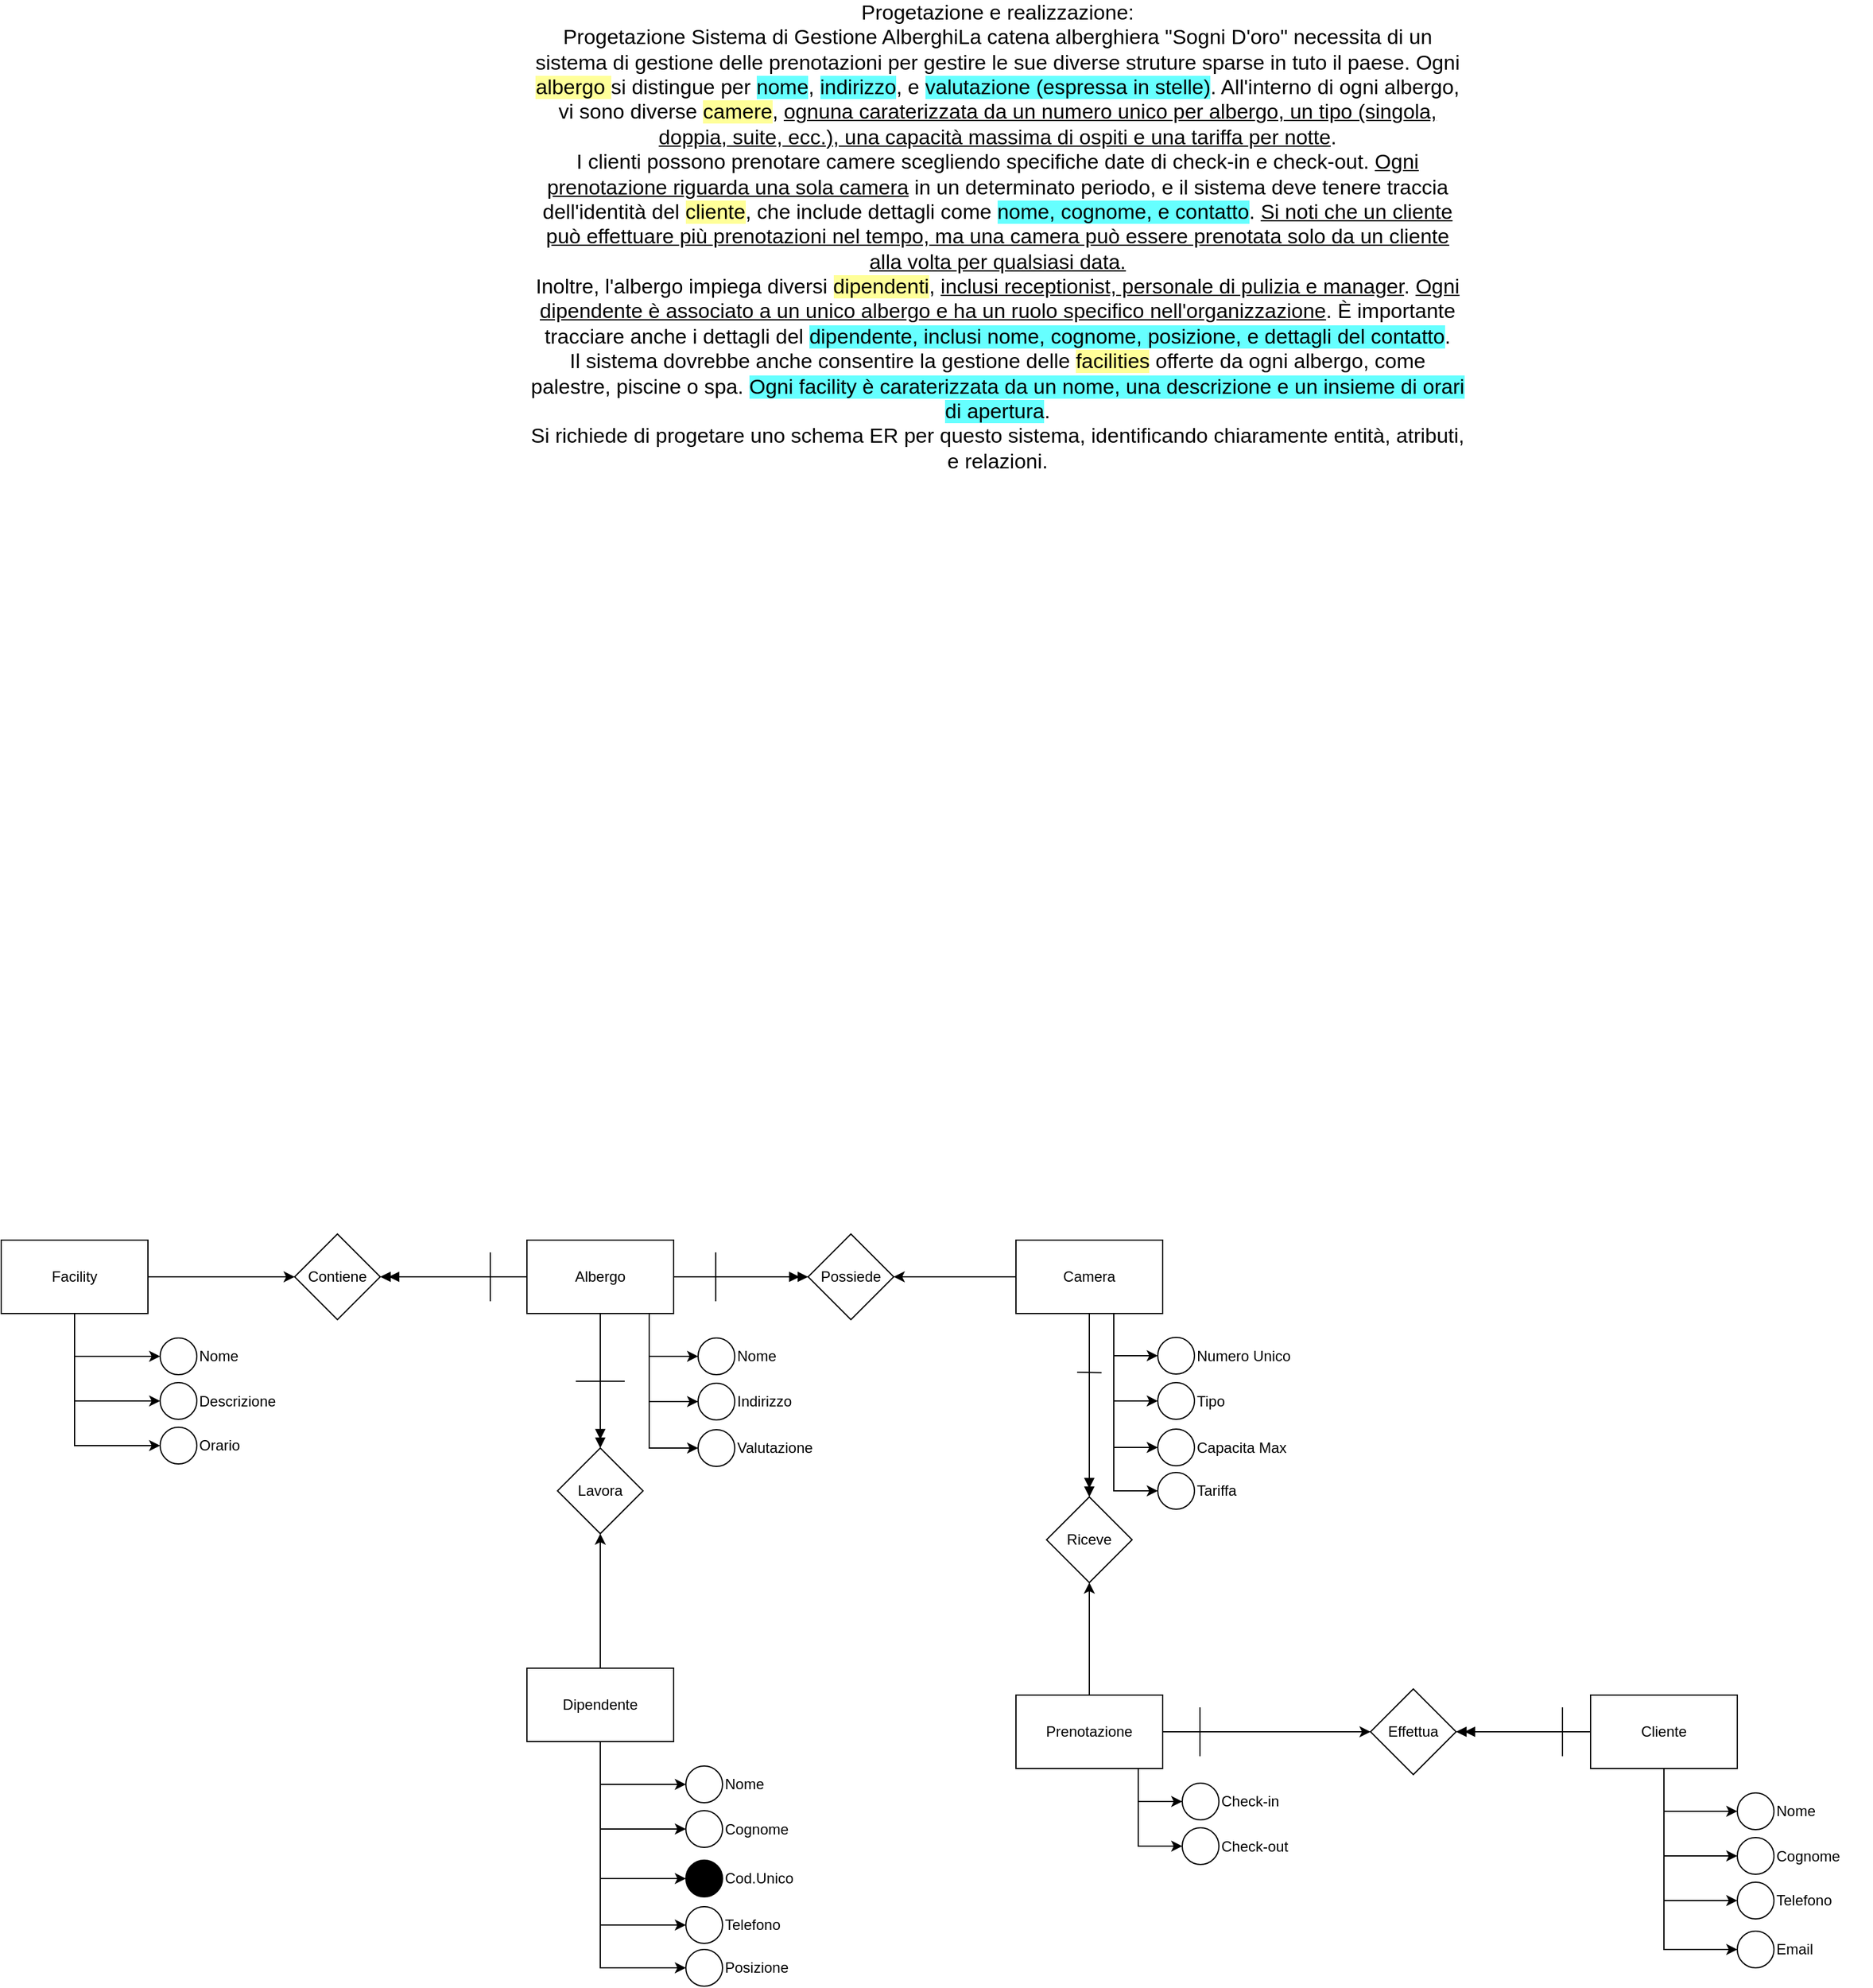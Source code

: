 <mxfile version="23.1.5" type="device">
  <diagram name="Albergo" id="auqcSkG2RdUyr-4I1fST">
    <mxGraphModel dx="1877" dy="629" grid="1" gridSize="10" guides="1" tooltips="1" connect="1" arrows="1" fold="1" page="1" pageScale="1" pageWidth="827" pageHeight="1169" math="0" shadow="0">
      <root>
        <mxCell id="0" />
        <mxCell id="1" parent="0" />
        <mxCell id="b9ujsR0PrLd3KGUeFNNG-1" value="&lt;div style=&quot;font-size: 17px;&quot;&gt;&lt;font style=&quot;font-size: 17px;&quot;&gt;Progetazione e realizzazione:&lt;/font&gt;&lt;/div&gt;&lt;div style=&quot;font-size: 17px;&quot;&gt;&lt;font style=&quot;font-size: 17px;&quot;&gt;Progetazione Sistema di Gestione AlberghiLa catena alberghiera &quot;Sogni D&#39;oro&quot; necessita di un sistema di gestione delle prenotazioni per gestire le sue diverse struture sparse in tuto il paese. Ogni &lt;span style=&quot;background-color: rgb(255, 255, 153);&quot;&gt;albergo &lt;/span&gt;si distingue per &lt;span style=&quot;background-color: rgb(102, 255, 255);&quot;&gt;nome&lt;/span&gt;, &lt;span style=&quot;background-color: rgb(102, 255, 255);&quot;&gt;indirizzo&lt;/span&gt;, e &lt;span style=&quot;background-color: rgb(102, 255, 255);&quot;&gt;valutazione (espressa in stelle)&lt;/span&gt;. All&#39;interno di ogni albergo, vi sono diverse &lt;span style=&quot;background-color: rgb(255, 255, 153);&quot;&gt;camere&lt;/span&gt;, &lt;u&gt;ognuna caraterizzata da un numero unico per albergo, un tipo (singola, doppia, suite, ecc.), una capacità massima di ospiti e una tariffa per notte&lt;/u&gt;.&lt;/font&gt;&lt;/div&gt;&lt;div style=&quot;font-size: 17px;&quot;&gt;&lt;font style=&quot;font-size: 17px;&quot;&gt;I clienti possono prenotare camere scegliendo specifiche date di check-in e check-out. &lt;u&gt;Ogni prenotazione riguarda una sola camera&lt;/u&gt; in un determinato periodo, e il sistema deve tenere traccia dell&#39;identità del &lt;span style=&quot;background-color: rgb(255, 255, 153);&quot;&gt;cliente&lt;/span&gt;, che include dettagli come &lt;span style=&quot;background-color: rgb(102, 255, 255);&quot;&gt;nome, cognome, e contatto&lt;/span&gt;. &lt;u&gt;Si noti che un cliente può effettuare più prenotazioni nel tempo, ma una camera può essere prenotata solo da un cliente alla volta per qualsiasi data.&lt;/u&gt;&lt;/font&gt;&lt;/div&gt;&lt;div style=&quot;font-size: 17px;&quot;&gt;&lt;font style=&quot;font-size: 17px;&quot;&gt;Inoltre, l&#39;albergo impiega diversi &lt;span style=&quot;background-color: rgb(255, 255, 153);&quot;&gt;dipendenti&lt;/span&gt;, &lt;u&gt;inclusi receptionist, personale di pulizia e manager&lt;/u&gt;. &lt;u&gt;Ogni dipendente è associato a un unico albergo e ha un ruolo specifico nell&#39;organizzazione&lt;/u&gt;. È importante tracciare anche i dettagli del &lt;span style=&quot;background-color: rgb(102, 255, 255);&quot;&gt;dipendente, inclusi nome, cognome, posizione, e dettagli del contatto&lt;/span&gt;.&lt;/font&gt;&lt;/div&gt;&lt;div style=&quot;font-size: 17px;&quot;&gt;&lt;font style=&quot;font-size: 17px;&quot;&gt;Il sistema dovrebbe anche consentire la gestione delle &lt;span style=&quot;background-color: rgb(255, 255, 153);&quot;&gt;facilities&lt;/span&gt; offerte da ogni albergo, come palestre, piscine o spa. &lt;span style=&quot;background-color: rgb(102, 255, 255);&quot;&gt;Ogni facility è caraterizzata da un nome, una descrizione e un insieme di orari di apertura&lt;/span&gt;.&lt;/font&gt;&lt;/div&gt;&lt;div style=&quot;font-size: 17px;&quot;&gt;&lt;font style=&quot;font-size: 17px;&quot;&gt;Si richiede di progetare uno schema ER per questo sistema, identificando chiaramente entità, atributi, e relazioni.&lt;/font&gt;&lt;/div&gt;&lt;font style=&quot;font-size: 17px;&quot;&gt;&lt;span dir=&quot;ltr&quot; class=&quot;ui-provider a b c d e f g h i j k l m n o p q r s t u v w x y z ab ac ae af ag ah ai aj ak&quot;&gt;&lt;/span&gt;&lt;/font&gt;" style="text;html=1;align=center;verticalAlign=middle;whiteSpace=wrap;rounded=0;" parent="1" vertex="1">
          <mxGeometry x="30" y="10" width="770" height="380" as="geometry" />
        </mxCell>
        <mxCell id="b9ujsR0PrLd3KGUeFNNG-13" style="edgeStyle=orthogonalEdgeStyle;rounded=0;orthogonalLoop=1;jettySize=auto;html=1;exitX=0.5;exitY=1;exitDx=0;exitDy=0;entryX=0;entryY=0.5;entryDx=0;entryDy=0;" parent="1" source="b9ujsR0PrLd3KGUeFNNG-2" target="b9ujsR0PrLd3KGUeFNNG-7" edge="1">
          <mxGeometry relative="1" as="geometry">
            <Array as="points">
              <mxPoint x="130" y="1080" />
              <mxPoint x="130" y="1115" />
            </Array>
          </mxGeometry>
        </mxCell>
        <mxCell id="b9ujsR0PrLd3KGUeFNNG-14" style="edgeStyle=orthogonalEdgeStyle;rounded=0;orthogonalLoop=1;jettySize=auto;html=1;exitX=0.5;exitY=1;exitDx=0;exitDy=0;entryX=0;entryY=0.5;entryDx=0;entryDy=0;" parent="1" source="b9ujsR0PrLd3KGUeFNNG-2" target="b9ujsR0PrLd3KGUeFNNG-9" edge="1">
          <mxGeometry relative="1" as="geometry">
            <Array as="points">
              <mxPoint x="130" y="1080" />
              <mxPoint x="130" y="1152" />
            </Array>
          </mxGeometry>
        </mxCell>
        <mxCell id="b9ujsR0PrLd3KGUeFNNG-15" style="edgeStyle=orthogonalEdgeStyle;rounded=0;orthogonalLoop=1;jettySize=auto;html=1;exitX=0.5;exitY=1;exitDx=0;exitDy=0;entryX=0;entryY=0.5;entryDx=0;entryDy=0;" parent="1" source="b9ujsR0PrLd3KGUeFNNG-2" target="b9ujsR0PrLd3KGUeFNNG-11" edge="1">
          <mxGeometry relative="1" as="geometry">
            <Array as="points">
              <mxPoint x="130" y="1080" />
              <mxPoint x="130" y="1190" />
            </Array>
          </mxGeometry>
        </mxCell>
        <mxCell id="b9ujsR0PrLd3KGUeFNNG-91" style="edgeStyle=orthogonalEdgeStyle;rounded=0;orthogonalLoop=1;jettySize=auto;html=1;exitX=0.5;exitY=1;exitDx=0;exitDy=0;entryX=0.5;entryY=0;entryDx=0;entryDy=0;endArrow=doubleBlock;endFill=1;" parent="1" source="b9ujsR0PrLd3KGUeFNNG-2" target="b9ujsR0PrLd3KGUeFNNG-89" edge="1">
          <mxGeometry relative="1" as="geometry" />
        </mxCell>
        <mxCell id="b9ujsR0PrLd3KGUeFNNG-93" style="edgeStyle=orthogonalEdgeStyle;rounded=0;orthogonalLoop=1;jettySize=auto;html=1;exitX=0;exitY=0.5;exitDx=0;exitDy=0;entryX=1;entryY=0.5;entryDx=0;entryDy=0;endArrow=doubleBlock;endFill=1;" parent="1" source="b9ujsR0PrLd3KGUeFNNG-2" target="b9ujsR0PrLd3KGUeFNNG-92" edge="1">
          <mxGeometry relative="1" as="geometry" />
        </mxCell>
        <mxCell id="b9ujsR0PrLd3KGUeFNNG-96" style="edgeStyle=orthogonalEdgeStyle;rounded=0;orthogonalLoop=1;jettySize=auto;html=1;exitX=1;exitY=0.5;exitDx=0;exitDy=0;entryX=0;entryY=0.5;entryDx=0;entryDy=0;endArrow=doubleBlock;endFill=1;" parent="1" source="b9ujsR0PrLd3KGUeFNNG-2" target="b9ujsR0PrLd3KGUeFNNG-80" edge="1">
          <mxGeometry relative="1" as="geometry" />
        </mxCell>
        <mxCell id="b9ujsR0PrLd3KGUeFNNG-2" value="Albergo" style="rounded=0;whiteSpace=wrap;html=1;" parent="1" vertex="1">
          <mxGeometry x="30" y="1020" width="120" height="60" as="geometry" />
        </mxCell>
        <mxCell id="b9ujsR0PrLd3KGUeFNNG-24" style="edgeStyle=orthogonalEdgeStyle;rounded=0;orthogonalLoop=1;jettySize=auto;html=1;exitX=0.5;exitY=1;exitDx=0;exitDy=0;entryX=0;entryY=0.5;entryDx=0;entryDy=0;" parent="1" source="b9ujsR0PrLd3KGUeFNNG-3" target="b9ujsR0PrLd3KGUeFNNG-16" edge="1">
          <mxGeometry relative="1" as="geometry">
            <Array as="points">
              <mxPoint x="510" y="1080" />
              <mxPoint x="510" y="1114" />
            </Array>
          </mxGeometry>
        </mxCell>
        <mxCell id="b9ujsR0PrLd3KGUeFNNG-25" style="edgeStyle=orthogonalEdgeStyle;rounded=0;orthogonalLoop=1;jettySize=auto;html=1;exitX=0.5;exitY=1;exitDx=0;exitDy=0;entryX=0;entryY=0.5;entryDx=0;entryDy=0;" parent="1" source="b9ujsR0PrLd3KGUeFNNG-3" target="b9ujsR0PrLd3KGUeFNNG-18" edge="1">
          <mxGeometry relative="1" as="geometry">
            <Array as="points">
              <mxPoint x="510" y="1080" />
              <mxPoint x="510" y="1152" />
            </Array>
          </mxGeometry>
        </mxCell>
        <mxCell id="b9ujsR0PrLd3KGUeFNNG-26" style="edgeStyle=orthogonalEdgeStyle;rounded=0;orthogonalLoop=1;jettySize=auto;html=1;exitX=0.5;exitY=1;exitDx=0;exitDy=0;entryX=0;entryY=0.5;entryDx=0;entryDy=0;" parent="1" source="b9ujsR0PrLd3KGUeFNNG-3" target="b9ujsR0PrLd3KGUeFNNG-20" edge="1">
          <mxGeometry relative="1" as="geometry">
            <Array as="points">
              <mxPoint x="510" y="1080" />
              <mxPoint x="510" y="1190" />
            </Array>
          </mxGeometry>
        </mxCell>
        <mxCell id="b9ujsR0PrLd3KGUeFNNG-27" style="edgeStyle=orthogonalEdgeStyle;rounded=0;orthogonalLoop=1;jettySize=auto;html=1;exitX=0.5;exitY=1;exitDx=0;exitDy=0;entryX=0;entryY=0.5;entryDx=0;entryDy=0;" parent="1" source="b9ujsR0PrLd3KGUeFNNG-3" target="b9ujsR0PrLd3KGUeFNNG-22" edge="1">
          <mxGeometry relative="1" as="geometry">
            <Array as="points">
              <mxPoint x="510" y="1080" />
              <mxPoint x="510" y="1225" />
            </Array>
          </mxGeometry>
        </mxCell>
        <mxCell id="b9ujsR0PrLd3KGUeFNNG-104" style="edgeStyle=orthogonalEdgeStyle;rounded=0;orthogonalLoop=1;jettySize=auto;html=1;exitX=0;exitY=0.5;exitDx=0;exitDy=0;entryX=1;entryY=0.5;entryDx=0;entryDy=0;endArrow=classic;endFill=1;" parent="1" source="b9ujsR0PrLd3KGUeFNNG-3" target="b9ujsR0PrLd3KGUeFNNG-80" edge="1">
          <mxGeometry relative="1" as="geometry" />
        </mxCell>
        <mxCell id="b9ujsR0PrLd3KGUeFNNG-105" style="edgeStyle=orthogonalEdgeStyle;rounded=0;orthogonalLoop=1;jettySize=auto;html=1;exitX=0.5;exitY=1;exitDx=0;exitDy=0;entryX=0.5;entryY=0;entryDx=0;entryDy=0;endArrow=doubleBlock;endFill=1;" parent="1" source="b9ujsR0PrLd3KGUeFNNG-3" target="b9ujsR0PrLd3KGUeFNNG-82" edge="1">
          <mxGeometry relative="1" as="geometry" />
        </mxCell>
        <mxCell id="b9ujsR0PrLd3KGUeFNNG-3" value="Camera" style="rounded=0;whiteSpace=wrap;html=1;" parent="1" vertex="1">
          <mxGeometry x="430" y="1020" width="120" height="60" as="geometry" />
        </mxCell>
        <mxCell id="b9ujsR0PrLd3KGUeFNNG-52" style="edgeStyle=orthogonalEdgeStyle;rounded=0;orthogonalLoop=1;jettySize=auto;html=1;exitX=0.5;exitY=1;exitDx=0;exitDy=0;entryX=0;entryY=0.5;entryDx=0;entryDy=0;" parent="1" source="b9ujsR0PrLd3KGUeFNNG-4" target="b9ujsR0PrLd3KGUeFNNG-45" edge="1">
          <mxGeometry relative="1" as="geometry" />
        </mxCell>
        <mxCell id="b9ujsR0PrLd3KGUeFNNG-53" style="edgeStyle=orthogonalEdgeStyle;rounded=0;orthogonalLoop=1;jettySize=auto;html=1;exitX=0.5;exitY=1;exitDx=0;exitDy=0;entryX=0;entryY=0.5;entryDx=0;entryDy=0;" parent="1" source="b9ujsR0PrLd3KGUeFNNG-4" target="b9ujsR0PrLd3KGUeFNNG-47" edge="1">
          <mxGeometry relative="1" as="geometry" />
        </mxCell>
        <mxCell id="b9ujsR0PrLd3KGUeFNNG-54" style="edgeStyle=orthogonalEdgeStyle;rounded=0;orthogonalLoop=1;jettySize=auto;html=1;exitX=0.5;exitY=1;exitDx=0;exitDy=0;entryX=0;entryY=0.5;entryDx=0;entryDy=0;" parent="1" source="b9ujsR0PrLd3KGUeFNNG-4" target="b9ujsR0PrLd3KGUeFNNG-50" edge="1">
          <mxGeometry relative="1" as="geometry" />
        </mxCell>
        <mxCell id="b9ujsR0PrLd3KGUeFNNG-85" style="edgeStyle=orthogonalEdgeStyle;rounded=0;orthogonalLoop=1;jettySize=auto;html=1;exitX=0;exitY=0.5;exitDx=0;exitDy=0;entryX=1;entryY=0.5;entryDx=0;entryDy=0;endArrow=doubleBlock;endFill=1;" parent="1" source="b9ujsR0PrLd3KGUeFNNG-4" target="b9ujsR0PrLd3KGUeFNNG-81" edge="1">
          <mxGeometry relative="1" as="geometry" />
        </mxCell>
        <mxCell id="b9ujsR0PrLd3KGUeFNNG-116" style="edgeStyle=orthogonalEdgeStyle;rounded=0;orthogonalLoop=1;jettySize=auto;html=1;exitX=0.5;exitY=1;exitDx=0;exitDy=0;entryX=0;entryY=0.5;entryDx=0;entryDy=0;" parent="1" source="b9ujsR0PrLd3KGUeFNNG-4" target="b9ujsR0PrLd3KGUeFNNG-114" edge="1">
          <mxGeometry relative="1" as="geometry" />
        </mxCell>
        <mxCell id="b9ujsR0PrLd3KGUeFNNG-4" value="Cliente" style="rounded=0;whiteSpace=wrap;html=1;" parent="1" vertex="1">
          <mxGeometry x="900" y="1392" width="120" height="60" as="geometry" />
        </mxCell>
        <mxCell id="b9ujsR0PrLd3KGUeFNNG-38" style="edgeStyle=orthogonalEdgeStyle;rounded=0;orthogonalLoop=1;jettySize=auto;html=1;exitX=0.5;exitY=1;exitDx=0;exitDy=0;entryX=0;entryY=0.5;entryDx=0;entryDy=0;" parent="1" source="b9ujsR0PrLd3KGUeFNNG-5" target="b9ujsR0PrLd3KGUeFNNG-28" edge="1">
          <mxGeometry relative="1" as="geometry" />
        </mxCell>
        <mxCell id="b9ujsR0PrLd3KGUeFNNG-39" style="edgeStyle=orthogonalEdgeStyle;rounded=0;orthogonalLoop=1;jettySize=auto;html=1;exitX=0.5;exitY=1;exitDx=0;exitDy=0;entryX=0;entryY=0.5;entryDx=0;entryDy=0;" parent="1" source="b9ujsR0PrLd3KGUeFNNG-5" target="b9ujsR0PrLd3KGUeFNNG-36" edge="1">
          <mxGeometry relative="1" as="geometry" />
        </mxCell>
        <mxCell id="b9ujsR0PrLd3KGUeFNNG-40" style="edgeStyle=orthogonalEdgeStyle;rounded=0;orthogonalLoop=1;jettySize=auto;html=1;exitX=0.5;exitY=1;exitDx=0;exitDy=0;entryX=0;entryY=0.5;entryDx=0;entryDy=0;" parent="1" source="b9ujsR0PrLd3KGUeFNNG-5" target="b9ujsR0PrLd3KGUeFNNG-30" edge="1">
          <mxGeometry relative="1" as="geometry" />
        </mxCell>
        <mxCell id="b9ujsR0PrLd3KGUeFNNG-43" style="edgeStyle=orthogonalEdgeStyle;rounded=0;orthogonalLoop=1;jettySize=auto;html=1;exitX=0.5;exitY=1;exitDx=0;exitDy=0;entryX=0;entryY=0.5;entryDx=0;entryDy=0;" parent="1" source="b9ujsR0PrLd3KGUeFNNG-5" target="b9ujsR0PrLd3KGUeFNNG-32" edge="1">
          <mxGeometry relative="1" as="geometry" />
        </mxCell>
        <mxCell id="b9ujsR0PrLd3KGUeFNNG-44" style="edgeStyle=orthogonalEdgeStyle;rounded=0;orthogonalLoop=1;jettySize=auto;html=1;exitX=0.5;exitY=1;exitDx=0;exitDy=0;entryX=0;entryY=0.5;entryDx=0;entryDy=0;" parent="1" source="b9ujsR0PrLd3KGUeFNNG-5" target="b9ujsR0PrLd3KGUeFNNG-34" edge="1">
          <mxGeometry relative="1" as="geometry" />
        </mxCell>
        <mxCell id="b9ujsR0PrLd3KGUeFNNG-90" style="edgeStyle=orthogonalEdgeStyle;rounded=0;orthogonalLoop=1;jettySize=auto;html=1;exitX=0.5;exitY=0;exitDx=0;exitDy=0;entryX=0.5;entryY=1;entryDx=0;entryDy=0;endArrow=classic;endFill=1;" parent="1" source="b9ujsR0PrLd3KGUeFNNG-5" target="b9ujsR0PrLd3KGUeFNNG-89" edge="1">
          <mxGeometry relative="1" as="geometry" />
        </mxCell>
        <mxCell id="b9ujsR0PrLd3KGUeFNNG-5" value="Dipendente" style="rounded=0;whiteSpace=wrap;html=1;" parent="1" vertex="1">
          <mxGeometry x="30" y="1370" width="120" height="60" as="geometry" />
        </mxCell>
        <mxCell id="b9ujsR0PrLd3KGUeFNNG-63" style="edgeStyle=orthogonalEdgeStyle;rounded=0;orthogonalLoop=1;jettySize=auto;html=1;exitX=0.5;exitY=1;exitDx=0;exitDy=0;entryX=0;entryY=0.5;entryDx=0;entryDy=0;" parent="1" source="b9ujsR0PrLd3KGUeFNNG-6" target="b9ujsR0PrLd3KGUeFNNG-55" edge="1">
          <mxGeometry relative="1" as="geometry" />
        </mxCell>
        <mxCell id="b9ujsR0PrLd3KGUeFNNG-64" style="edgeStyle=orthogonalEdgeStyle;rounded=0;orthogonalLoop=1;jettySize=auto;html=1;exitX=0.5;exitY=1;exitDx=0;exitDy=0;entryX=0;entryY=0.5;entryDx=0;entryDy=0;" parent="1" source="b9ujsR0PrLd3KGUeFNNG-6" target="b9ujsR0PrLd3KGUeFNNG-57" edge="1">
          <mxGeometry relative="1" as="geometry" />
        </mxCell>
        <mxCell id="b9ujsR0PrLd3KGUeFNNG-65" style="edgeStyle=orthogonalEdgeStyle;rounded=0;orthogonalLoop=1;jettySize=auto;html=1;exitX=0.5;exitY=1;exitDx=0;exitDy=0;entryX=0;entryY=0.5;entryDx=0;entryDy=0;" parent="1" source="b9ujsR0PrLd3KGUeFNNG-6" target="b9ujsR0PrLd3KGUeFNNG-59" edge="1">
          <mxGeometry relative="1" as="geometry" />
        </mxCell>
        <mxCell id="b9ujsR0PrLd3KGUeFNNG-95" style="edgeStyle=orthogonalEdgeStyle;rounded=0;orthogonalLoop=1;jettySize=auto;html=1;exitX=1;exitY=0.5;exitDx=0;exitDy=0;entryX=0;entryY=0.5;entryDx=0;entryDy=0;endArrow=classic;endFill=1;" parent="1" source="b9ujsR0PrLd3KGUeFNNG-6" target="b9ujsR0PrLd3KGUeFNNG-92" edge="1">
          <mxGeometry relative="1" as="geometry" />
        </mxCell>
        <mxCell id="b9ujsR0PrLd3KGUeFNNG-6" value="Facility" style="rounded=0;whiteSpace=wrap;html=1;" parent="1" vertex="1">
          <mxGeometry x="-400" y="1020" width="120" height="60" as="geometry" />
        </mxCell>
        <mxCell id="b9ujsR0PrLd3KGUeFNNG-7" value="" style="ellipse;whiteSpace=wrap;html=1;aspect=fixed;" parent="1" vertex="1">
          <mxGeometry x="170" y="1100" width="30" height="30" as="geometry" />
        </mxCell>
        <mxCell id="b9ujsR0PrLd3KGUeFNNG-8" value="Nome" style="text;html=1;align=left;verticalAlign=middle;whiteSpace=wrap;rounded=0;" parent="1" vertex="1">
          <mxGeometry x="200" y="1100" width="80" height="30" as="geometry" />
        </mxCell>
        <mxCell id="b9ujsR0PrLd3KGUeFNNG-9" value="" style="ellipse;whiteSpace=wrap;html=1;aspect=fixed;" parent="1" vertex="1">
          <mxGeometry x="170" y="1137" width="30" height="30" as="geometry" />
        </mxCell>
        <mxCell id="b9ujsR0PrLd3KGUeFNNG-10" value="Indirizzo" style="text;html=1;align=left;verticalAlign=middle;whiteSpace=wrap;rounded=0;" parent="1" vertex="1">
          <mxGeometry x="200" y="1137" width="80" height="30" as="geometry" />
        </mxCell>
        <mxCell id="b9ujsR0PrLd3KGUeFNNG-11" value="" style="ellipse;whiteSpace=wrap;html=1;aspect=fixed;fillColor=#FFFFFF;" parent="1" vertex="1">
          <mxGeometry x="170" y="1175" width="30" height="30" as="geometry" />
        </mxCell>
        <mxCell id="b9ujsR0PrLd3KGUeFNNG-12" value="Valutazione" style="text;html=1;align=left;verticalAlign=middle;whiteSpace=wrap;rounded=0;" parent="1" vertex="1">
          <mxGeometry x="200" y="1175" width="80" height="30" as="geometry" />
        </mxCell>
        <mxCell id="b9ujsR0PrLd3KGUeFNNG-16" value="" style="ellipse;whiteSpace=wrap;html=1;aspect=fixed;fillColor=#FFFFFF;" parent="1" vertex="1">
          <mxGeometry x="546" y="1099.5" width="30" height="30" as="geometry" />
        </mxCell>
        <mxCell id="b9ujsR0PrLd3KGUeFNNG-17" value="Numero Unico" style="text;html=1;align=left;verticalAlign=middle;whiteSpace=wrap;rounded=0;" parent="1" vertex="1">
          <mxGeometry x="576" y="1099.5" width="80" height="30" as="geometry" />
        </mxCell>
        <mxCell id="b9ujsR0PrLd3KGUeFNNG-18" value="" style="ellipse;whiteSpace=wrap;html=1;aspect=fixed;" parent="1" vertex="1">
          <mxGeometry x="546" y="1136.5" width="30" height="30" as="geometry" />
        </mxCell>
        <mxCell id="b9ujsR0PrLd3KGUeFNNG-19" value="Tipo" style="text;html=1;align=left;verticalAlign=middle;whiteSpace=wrap;rounded=0;" parent="1" vertex="1">
          <mxGeometry x="576" y="1136.5" width="80" height="30" as="geometry" />
        </mxCell>
        <mxCell id="b9ujsR0PrLd3KGUeFNNG-20" value="" style="ellipse;whiteSpace=wrap;html=1;aspect=fixed;" parent="1" vertex="1">
          <mxGeometry x="546" y="1174.5" width="30" height="30" as="geometry" />
        </mxCell>
        <mxCell id="b9ujsR0PrLd3KGUeFNNG-21" value="Capacita Max" style="text;html=1;align=left;verticalAlign=middle;whiteSpace=wrap;rounded=0;" parent="1" vertex="1">
          <mxGeometry x="576" y="1174.5" width="80" height="30" as="geometry" />
        </mxCell>
        <mxCell id="b9ujsR0PrLd3KGUeFNNG-22" value="" style="ellipse;whiteSpace=wrap;html=1;aspect=fixed;" parent="1" vertex="1">
          <mxGeometry x="546" y="1210" width="30" height="30" as="geometry" />
        </mxCell>
        <mxCell id="b9ujsR0PrLd3KGUeFNNG-23" value="Tariffa" style="text;html=1;align=left;verticalAlign=middle;whiteSpace=wrap;rounded=0;" parent="1" vertex="1">
          <mxGeometry x="576" y="1210" width="80" height="30" as="geometry" />
        </mxCell>
        <mxCell id="b9ujsR0PrLd3KGUeFNNG-28" value="" style="ellipse;whiteSpace=wrap;html=1;aspect=fixed;" parent="1" vertex="1">
          <mxGeometry x="160" y="1450" width="30" height="30" as="geometry" />
        </mxCell>
        <mxCell id="b9ujsR0PrLd3KGUeFNNG-29" value="Nome" style="text;html=1;align=left;verticalAlign=middle;whiteSpace=wrap;rounded=0;" parent="1" vertex="1">
          <mxGeometry x="190" y="1450" width="80" height="30" as="geometry" />
        </mxCell>
        <mxCell id="b9ujsR0PrLd3KGUeFNNG-30" value="" style="ellipse;whiteSpace=wrap;html=1;aspect=fixed;fillColor=#000000;" parent="1" vertex="1">
          <mxGeometry x="160" y="1527" width="30" height="30" as="geometry" />
        </mxCell>
        <mxCell id="b9ujsR0PrLd3KGUeFNNG-31" value="Cod.Unico" style="text;html=1;align=left;verticalAlign=middle;whiteSpace=wrap;rounded=0;" parent="1" vertex="1">
          <mxGeometry x="190" y="1527" width="80" height="30" as="geometry" />
        </mxCell>
        <mxCell id="b9ujsR0PrLd3KGUeFNNG-32" value="" style="ellipse;whiteSpace=wrap;html=1;aspect=fixed;" parent="1" vertex="1">
          <mxGeometry x="160" y="1565" width="30" height="30" as="geometry" />
        </mxCell>
        <mxCell id="b9ujsR0PrLd3KGUeFNNG-33" value="Telefono" style="text;html=1;align=left;verticalAlign=middle;whiteSpace=wrap;rounded=0;" parent="1" vertex="1">
          <mxGeometry x="190" y="1565" width="80" height="30" as="geometry" />
        </mxCell>
        <mxCell id="b9ujsR0PrLd3KGUeFNNG-34" value="" style="ellipse;whiteSpace=wrap;html=1;aspect=fixed;" parent="1" vertex="1">
          <mxGeometry x="160" y="1600" width="30" height="30" as="geometry" />
        </mxCell>
        <mxCell id="b9ujsR0PrLd3KGUeFNNG-35" value="Posizione" style="text;html=1;align=left;verticalAlign=middle;whiteSpace=wrap;rounded=0;" parent="1" vertex="1">
          <mxGeometry x="190" y="1600" width="80" height="30" as="geometry" />
        </mxCell>
        <mxCell id="b9ujsR0PrLd3KGUeFNNG-36" value="" style="ellipse;whiteSpace=wrap;html=1;aspect=fixed;" parent="1" vertex="1">
          <mxGeometry x="160" y="1486.5" width="30" height="30" as="geometry" />
        </mxCell>
        <mxCell id="b9ujsR0PrLd3KGUeFNNG-37" value="Cognome" style="text;html=1;align=left;verticalAlign=middle;whiteSpace=wrap;rounded=0;" parent="1" vertex="1">
          <mxGeometry x="190" y="1486.5" width="80" height="30" as="geometry" />
        </mxCell>
        <mxCell id="b9ujsR0PrLd3KGUeFNNG-45" value="" style="ellipse;whiteSpace=wrap;html=1;aspect=fixed;" parent="1" vertex="1">
          <mxGeometry x="1020" y="1472" width="30" height="30" as="geometry" />
        </mxCell>
        <mxCell id="b9ujsR0PrLd3KGUeFNNG-46" value="Nome" style="text;html=1;align=left;verticalAlign=middle;whiteSpace=wrap;rounded=0;" parent="1" vertex="1">
          <mxGeometry x="1050" y="1472" width="80" height="30" as="geometry" />
        </mxCell>
        <mxCell id="b9ujsR0PrLd3KGUeFNNG-47" value="" style="ellipse;whiteSpace=wrap;html=1;aspect=fixed;" parent="1" vertex="1">
          <mxGeometry x="1020" y="1508.5" width="30" height="30" as="geometry" />
        </mxCell>
        <mxCell id="b9ujsR0PrLd3KGUeFNNG-48" value="Cognome" style="text;html=1;align=left;verticalAlign=middle;whiteSpace=wrap;rounded=0;" parent="1" vertex="1">
          <mxGeometry x="1050" y="1508.5" width="80" height="30" as="geometry" />
        </mxCell>
        <mxCell id="b9ujsR0PrLd3KGUeFNNG-50" value="" style="ellipse;whiteSpace=wrap;html=1;aspect=fixed;" parent="1" vertex="1">
          <mxGeometry x="1020" y="1545" width="30" height="30" as="geometry" />
        </mxCell>
        <mxCell id="b9ujsR0PrLd3KGUeFNNG-51" value="Telefono" style="text;html=1;align=left;verticalAlign=middle;whiteSpace=wrap;rounded=0;" parent="1" vertex="1">
          <mxGeometry x="1050" y="1545" width="80" height="30" as="geometry" />
        </mxCell>
        <mxCell id="b9ujsR0PrLd3KGUeFNNG-55" value="" style="ellipse;whiteSpace=wrap;html=1;aspect=fixed;" parent="1" vertex="1">
          <mxGeometry x="-270" y="1100" width="30" height="30" as="geometry" />
        </mxCell>
        <mxCell id="b9ujsR0PrLd3KGUeFNNG-56" value="Nome" style="text;html=1;align=left;verticalAlign=middle;whiteSpace=wrap;rounded=0;" parent="1" vertex="1">
          <mxGeometry x="-240" y="1100" width="80" height="30" as="geometry" />
        </mxCell>
        <mxCell id="b9ujsR0PrLd3KGUeFNNG-57" value="" style="ellipse;whiteSpace=wrap;html=1;aspect=fixed;" parent="1" vertex="1">
          <mxGeometry x="-270" y="1136.5" width="30" height="30" as="geometry" />
        </mxCell>
        <mxCell id="b9ujsR0PrLd3KGUeFNNG-58" value="Descrizione" style="text;html=1;align=left;verticalAlign=middle;whiteSpace=wrap;rounded=0;" parent="1" vertex="1">
          <mxGeometry x="-240" y="1136.5" width="80" height="30" as="geometry" />
        </mxCell>
        <mxCell id="b9ujsR0PrLd3KGUeFNNG-59" value="" style="ellipse;whiteSpace=wrap;html=1;aspect=fixed;" parent="1" vertex="1">
          <mxGeometry x="-270" y="1173" width="30" height="30" as="geometry" />
        </mxCell>
        <mxCell id="b9ujsR0PrLd3KGUeFNNG-60" value="Orario" style="text;html=1;align=left;verticalAlign=middle;whiteSpace=wrap;rounded=0;" parent="1" vertex="1">
          <mxGeometry x="-240" y="1173" width="90" height="30" as="geometry" />
        </mxCell>
        <mxCell id="b9ujsR0PrLd3KGUeFNNG-74" style="edgeStyle=orthogonalEdgeStyle;rounded=0;orthogonalLoop=1;jettySize=auto;html=1;exitX=0.5;exitY=1;exitDx=0;exitDy=0;entryX=0;entryY=0.5;entryDx=0;entryDy=0;" parent="1" source="b9ujsR0PrLd3KGUeFNNG-67" target="b9ujsR0PrLd3KGUeFNNG-68" edge="1">
          <mxGeometry relative="1" as="geometry">
            <Array as="points">
              <mxPoint x="530" y="1452" />
              <mxPoint x="530" y="1479" />
            </Array>
          </mxGeometry>
        </mxCell>
        <mxCell id="b9ujsR0PrLd3KGUeFNNG-76" style="edgeStyle=orthogonalEdgeStyle;rounded=0;orthogonalLoop=1;jettySize=auto;html=1;exitX=0.5;exitY=1;exitDx=0;exitDy=0;entryX=0;entryY=0.5;entryDx=0;entryDy=0;" parent="1" source="b9ujsR0PrLd3KGUeFNNG-67" target="b9ujsR0PrLd3KGUeFNNG-70" edge="1">
          <mxGeometry relative="1" as="geometry">
            <Array as="points">
              <mxPoint x="530" y="1452" />
              <mxPoint x="530" y="1516" />
            </Array>
          </mxGeometry>
        </mxCell>
        <mxCell id="b9ujsR0PrLd3KGUeFNNG-107" style="edgeStyle=orthogonalEdgeStyle;rounded=0;orthogonalLoop=1;jettySize=auto;html=1;exitX=0.5;exitY=0;exitDx=0;exitDy=0;entryX=0.5;entryY=1;entryDx=0;entryDy=0;" parent="1" source="b9ujsR0PrLd3KGUeFNNG-67" target="b9ujsR0PrLd3KGUeFNNG-82" edge="1">
          <mxGeometry relative="1" as="geometry" />
        </mxCell>
        <mxCell id="b9ujsR0PrLd3KGUeFNNG-108" style="edgeStyle=orthogonalEdgeStyle;rounded=0;orthogonalLoop=1;jettySize=auto;html=1;exitX=1;exitY=0.5;exitDx=0;exitDy=0;entryX=0;entryY=0.5;entryDx=0;entryDy=0;" parent="1" source="b9ujsR0PrLd3KGUeFNNG-67" target="b9ujsR0PrLd3KGUeFNNG-81" edge="1">
          <mxGeometry relative="1" as="geometry" />
        </mxCell>
        <mxCell id="b9ujsR0PrLd3KGUeFNNG-67" value="Prenotazione" style="rounded=0;whiteSpace=wrap;html=1;" parent="1" vertex="1">
          <mxGeometry x="430" y="1392" width="120" height="60" as="geometry" />
        </mxCell>
        <mxCell id="b9ujsR0PrLd3KGUeFNNG-68" value="" style="ellipse;whiteSpace=wrap;html=1;aspect=fixed;" parent="1" vertex="1">
          <mxGeometry x="566" y="1464" width="30" height="30" as="geometry" />
        </mxCell>
        <mxCell id="b9ujsR0PrLd3KGUeFNNG-69" value="Check-in" style="text;html=1;align=left;verticalAlign=middle;whiteSpace=wrap;rounded=0;" parent="1" vertex="1">
          <mxGeometry x="596" y="1464" width="80" height="30" as="geometry" />
        </mxCell>
        <mxCell id="b9ujsR0PrLd3KGUeFNNG-70" value="" style="ellipse;whiteSpace=wrap;html=1;aspect=fixed;" parent="1" vertex="1">
          <mxGeometry x="566" y="1500.5" width="30" height="30" as="geometry" />
        </mxCell>
        <mxCell id="b9ujsR0PrLd3KGUeFNNG-71" value="Check-out" style="text;html=1;align=left;verticalAlign=middle;whiteSpace=wrap;rounded=0;" parent="1" vertex="1">
          <mxGeometry x="596" y="1500.5" width="80" height="30" as="geometry" />
        </mxCell>
        <mxCell id="b9ujsR0PrLd3KGUeFNNG-80" value="Possiede" style="rhombus;whiteSpace=wrap;html=1;" parent="1" vertex="1">
          <mxGeometry x="260" y="1015" width="70" height="70" as="geometry" />
        </mxCell>
        <mxCell id="b9ujsR0PrLd3KGUeFNNG-81" value="Effettua" style="rhombus;whiteSpace=wrap;html=1;" parent="1" vertex="1">
          <mxGeometry x="720" y="1387" width="70" height="70" as="geometry" />
        </mxCell>
        <mxCell id="b9ujsR0PrLd3KGUeFNNG-82" value="Riceve" style="rhombus;whiteSpace=wrap;html=1;" parent="1" vertex="1">
          <mxGeometry x="455" y="1230" width="70" height="70" as="geometry" />
        </mxCell>
        <mxCell id="b9ujsR0PrLd3KGUeFNNG-86" value="" style="endArrow=none;html=1;rounded=0;" parent="1" edge="1">
          <mxGeometry width="50" height="50" relative="1" as="geometry">
            <mxPoint x="877" y="1442" as="sourcePoint" />
            <mxPoint x="877" y="1402" as="targetPoint" />
          </mxGeometry>
        </mxCell>
        <mxCell id="b9ujsR0PrLd3KGUeFNNG-89" value="Lavora" style="rhombus;whiteSpace=wrap;html=1;" parent="1" vertex="1">
          <mxGeometry x="55" y="1190" width="70" height="70" as="geometry" />
        </mxCell>
        <mxCell id="b9ujsR0PrLd3KGUeFNNG-92" value="Contiene" style="rhombus;whiteSpace=wrap;html=1;" parent="1" vertex="1">
          <mxGeometry x="-160" y="1015" width="70" height="70" as="geometry" />
        </mxCell>
        <mxCell id="b9ujsR0PrLd3KGUeFNNG-94" value="" style="endArrow=none;html=1;rounded=0;" parent="1" edge="1">
          <mxGeometry width="50" height="50" relative="1" as="geometry">
            <mxPoint y="1070" as="sourcePoint" />
            <mxPoint y="1030" as="targetPoint" />
          </mxGeometry>
        </mxCell>
        <mxCell id="b9ujsR0PrLd3KGUeFNNG-97" value="" style="endArrow=none;html=1;rounded=0;" parent="1" edge="1">
          <mxGeometry width="50" height="50" relative="1" as="geometry">
            <mxPoint x="184.41" y="1070" as="sourcePoint" />
            <mxPoint x="184.41" y="1030" as="targetPoint" />
          </mxGeometry>
        </mxCell>
        <mxCell id="b9ujsR0PrLd3KGUeFNNG-103" value="" style="endArrow=none;html=1;rounded=0;" parent="1" edge="1">
          <mxGeometry width="50" height="50" relative="1" as="geometry">
            <mxPoint x="70" y="1135.32" as="sourcePoint" />
            <mxPoint x="110" y="1135.32" as="targetPoint" />
          </mxGeometry>
        </mxCell>
        <mxCell id="b9ujsR0PrLd3KGUeFNNG-106" value="" style="endArrow=none;html=1;rounded=0;" parent="1" edge="1">
          <mxGeometry width="50" height="50" relative="1" as="geometry">
            <mxPoint x="480" y="1128" as="sourcePoint" />
            <mxPoint x="500" y="1128.32" as="targetPoint" />
          </mxGeometry>
        </mxCell>
        <mxCell id="b9ujsR0PrLd3KGUeFNNG-114" value="" style="ellipse;whiteSpace=wrap;html=1;aspect=fixed;" parent="1" vertex="1">
          <mxGeometry x="1020" y="1585" width="30" height="30" as="geometry" />
        </mxCell>
        <mxCell id="b9ujsR0PrLd3KGUeFNNG-115" value="Email" style="text;html=1;align=left;verticalAlign=middle;whiteSpace=wrap;rounded=0;" parent="1" vertex="1">
          <mxGeometry x="1050" y="1585" width="80" height="30" as="geometry" />
        </mxCell>
        <mxCell id="csQsw4U3tsyfns-iTDN--1" value="" style="endArrow=none;html=1;rounded=0;" edge="1" parent="1">
          <mxGeometry width="50" height="50" relative="1" as="geometry">
            <mxPoint x="580.5" y="1442" as="sourcePoint" />
            <mxPoint x="580.5" y="1402" as="targetPoint" />
          </mxGeometry>
        </mxCell>
      </root>
    </mxGraphModel>
  </diagram>
</mxfile>
